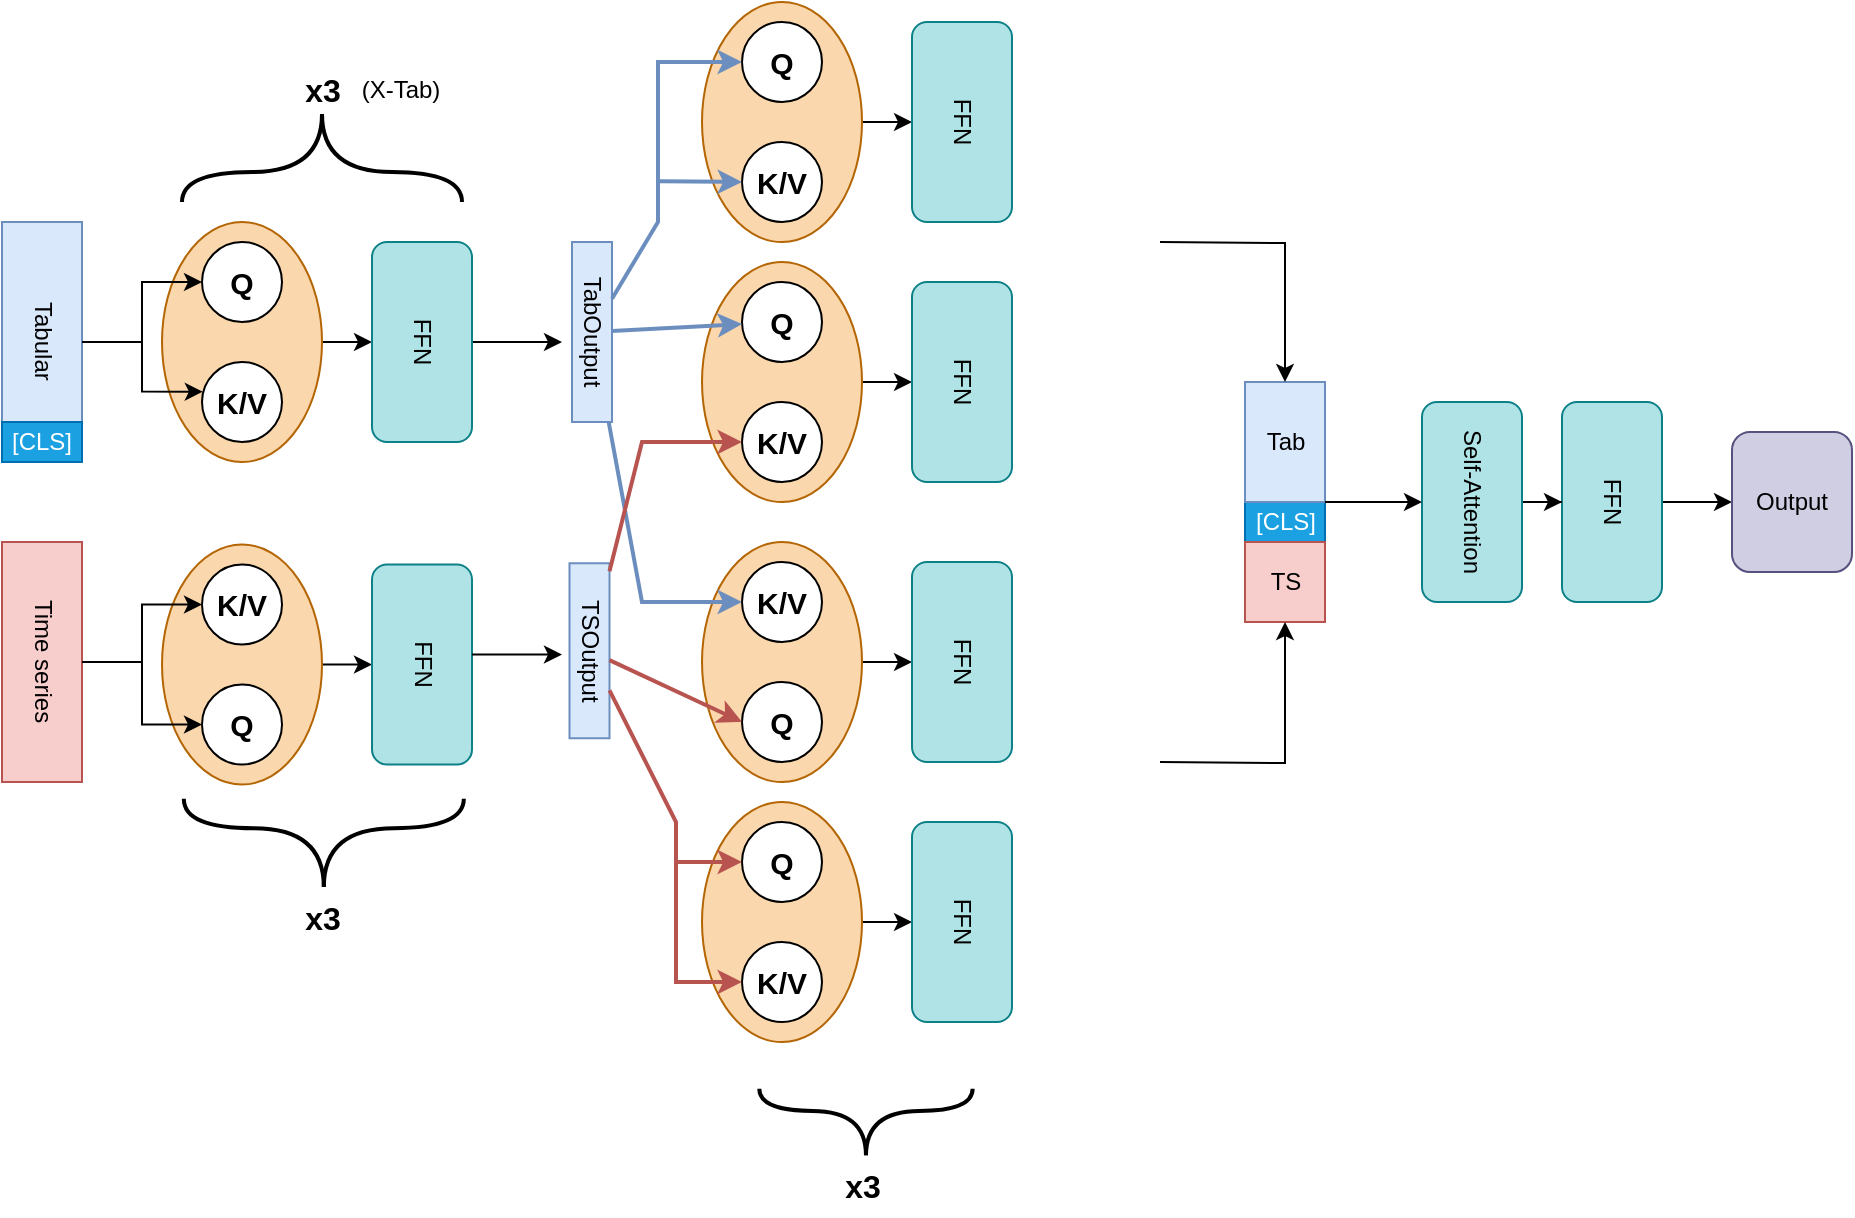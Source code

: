 <mxfile version="24.2.5" type="github">
  <diagram name="Page-1" id="utmKdlZoEl02XPiKk-Q9">
    <mxGraphModel dx="1195" dy="641" grid="1" gridSize="10" guides="1" tooltips="1" connect="1" arrows="1" fold="1" page="1" pageScale="1" pageWidth="827" pageHeight="1169" math="0" shadow="0">
      <root>
        <mxCell id="0" />
        <mxCell id="1" parent="0" />
        <mxCell id="ppl8XJywZ17yAcSLAr6y-1" value="Time series" style="rounded=0;whiteSpace=wrap;html=1;direction=south;textDirection=vertical-rl;fillColor=#f8cecc;strokeColor=#b85450;" vertex="1" parent="1">
          <mxGeometry x="40" y="320" width="40" height="120" as="geometry" />
        </mxCell>
        <mxCell id="ppl8XJywZ17yAcSLAr6y-2" value="Tabular" style="rounded=0;whiteSpace=wrap;html=1;direction=south;textDirection=vertical-lr;fillColor=#dae8fc;strokeColor=#6c8ebf;" vertex="1" parent="1">
          <mxGeometry x="40" y="160" width="40" height="120" as="geometry" />
        </mxCell>
        <mxCell id="ppl8XJywZ17yAcSLAr6y-3" style="edgeStyle=orthogonalEdgeStyle;rounded=0;orthogonalLoop=1;jettySize=auto;html=1;" edge="1" parent="1" source="ppl8XJywZ17yAcSLAr6y-4" target="ppl8XJywZ17yAcSLAr6y-28">
          <mxGeometry relative="1" as="geometry" />
        </mxCell>
        <mxCell id="ppl8XJywZ17yAcSLAr6y-4" value="" style="ellipse;whiteSpace=wrap;html=1;rotation=90;fillColor=#fad7ac;strokeColor=#b46504;" vertex="1" parent="1">
          <mxGeometry x="100" y="180" width="120" height="80" as="geometry" />
        </mxCell>
        <mxCell id="ppl8XJywZ17yAcSLAr6y-5" value="&lt;font size=&quot;1&quot;&gt;&lt;b style=&quot;font-size: 15px;&quot;&gt;Q&lt;/b&gt;&lt;/font&gt;" style="ellipse;whiteSpace=wrap;html=1;aspect=fixed;" vertex="1" parent="1">
          <mxGeometry x="140" y="170" width="40" height="40" as="geometry" />
        </mxCell>
        <mxCell id="ppl8XJywZ17yAcSLAr6y-6" value="&lt;font size=&quot;1&quot;&gt;&lt;b style=&quot;font-size: 15px;&quot;&gt;K/V&lt;/b&gt;&lt;/font&gt;" style="ellipse;whiteSpace=wrap;html=1;aspect=fixed;" vertex="1" parent="1">
          <mxGeometry x="140" y="230" width="40" height="40" as="geometry" />
        </mxCell>
        <mxCell id="ppl8XJywZ17yAcSLAr6y-11" style="edgeStyle=orthogonalEdgeStyle;rounded=0;orthogonalLoop=1;jettySize=auto;html=1;entryX=0.5;entryY=1;entryDx=0;entryDy=0;" edge="1" parent="1" source="ppl8XJywZ17yAcSLAr6y-12" target="ppl8XJywZ17yAcSLAr6y-32">
          <mxGeometry relative="1" as="geometry">
            <mxPoint x="220" y="381.25" as="targetPoint" />
            <Array as="points" />
          </mxGeometry>
        </mxCell>
        <mxCell id="ppl8XJywZ17yAcSLAr6y-12" value="" style="ellipse;whiteSpace=wrap;html=1;rotation=90;fillColor=#fad7ac;strokeColor=#b46504;" vertex="1" parent="1">
          <mxGeometry x="100" y="341.25" width="120" height="80" as="geometry" />
        </mxCell>
        <mxCell id="ppl8XJywZ17yAcSLAr6y-13" value="&lt;font size=&quot;1&quot;&gt;&lt;b style=&quot;font-size: 15px;&quot;&gt;K/V&lt;/b&gt;&lt;/font&gt;" style="ellipse;whiteSpace=wrap;html=1;aspect=fixed;" vertex="1" parent="1">
          <mxGeometry x="140" y="331.25" width="40" height="40" as="geometry" />
        </mxCell>
        <mxCell id="ppl8XJywZ17yAcSLAr6y-14" value="&lt;font size=&quot;1&quot;&gt;&lt;b style=&quot;font-size: 15px;&quot;&gt;Q&lt;/b&gt;&lt;/font&gt;" style="ellipse;whiteSpace=wrap;html=1;aspect=fixed;" vertex="1" parent="1">
          <mxGeometry x="140" y="391.25" width="40" height="40" as="geometry" />
        </mxCell>
        <mxCell id="ppl8XJywZ17yAcSLAr6y-27" style="edgeStyle=orthogonalEdgeStyle;rounded=0;orthogonalLoop=1;jettySize=auto;html=1;" edge="1" parent="1" source="ppl8XJywZ17yAcSLAr6y-28">
          <mxGeometry relative="1" as="geometry">
            <mxPoint x="320" y="220" as="targetPoint" />
          </mxGeometry>
        </mxCell>
        <mxCell id="ppl8XJywZ17yAcSLAr6y-28" value="FFN" style="rounded=1;whiteSpace=wrap;html=1;rotation=90;fillColor=#b0e3e6;strokeColor=#0e8088;" vertex="1" parent="1">
          <mxGeometry x="200" y="195" width="100" height="50" as="geometry" />
        </mxCell>
        <mxCell id="ppl8XJywZ17yAcSLAr6y-32" value="FFN" style="rounded=1;whiteSpace=wrap;html=1;rotation=90;fillColor=#b0e3e6;strokeColor=#0e8088;" vertex="1" parent="1">
          <mxGeometry x="200" y="356.25" width="100" height="50" as="geometry" />
        </mxCell>
        <mxCell id="ppl8XJywZ17yAcSLAr6y-34" value="[CLS]" style="rounded=0;whiteSpace=wrap;html=1;fillColor=#1ba1e2;fontColor=#ffffff;strokeColor=#006EAF;" vertex="1" parent="1">
          <mxGeometry x="40" y="260" width="40" height="20" as="geometry" />
        </mxCell>
        <mxCell id="ppl8XJywZ17yAcSLAr6y-36" value="TabOutput" style="rounded=0;whiteSpace=wrap;html=1;rotation=90;fillColor=#dae8fc;strokeColor=#6c8ebf;" vertex="1" parent="1">
          <mxGeometry x="290" y="205" width="90" height="20" as="geometry" />
        </mxCell>
        <mxCell id="ppl8XJywZ17yAcSLAr6y-39" style="edgeStyle=orthogonalEdgeStyle;rounded=0;orthogonalLoop=1;jettySize=auto;html=1;" edge="1" parent="1">
          <mxGeometry relative="1" as="geometry">
            <mxPoint x="320" y="376.25" as="targetPoint" />
            <mxPoint x="275" y="376.25" as="sourcePoint" />
          </mxGeometry>
        </mxCell>
        <mxCell id="ppl8XJywZ17yAcSLAr6y-42" value="TSOutput" style="rounded=0;whiteSpace=wrap;html=1;rotation=90;fillColor=#dae8fc;strokeColor=#6c8ebf;" vertex="1" parent="1">
          <mxGeometry x="290" y="364.38" width="87.5" height="20" as="geometry" />
        </mxCell>
        <mxCell id="ppl8XJywZ17yAcSLAr6y-45" value="" style="rounded=0;whiteSpace=wrap;html=1;rotation=90;" vertex="1" parent="1">
          <mxGeometry x="619" y="282.5" width="120" height="35" as="geometry" />
        </mxCell>
        <mxCell id="ppl8XJywZ17yAcSLAr6y-46" value="[CLS]" style="rounded=0;whiteSpace=wrap;html=1;fillColor=#1ba1e2;fontColor=#ffffff;strokeColor=#006EAF;" vertex="1" parent="1">
          <mxGeometry x="661.5" y="300" width="40" height="20" as="geometry" />
        </mxCell>
        <mxCell id="ppl8XJywZ17yAcSLAr6y-47" value="Tab" style="rounded=0;whiteSpace=wrap;html=1;fillColor=#dae8fc;strokeColor=#6c8ebf;" vertex="1" parent="1">
          <mxGeometry x="661.5" y="240" width="40" height="60" as="geometry" />
        </mxCell>
        <mxCell id="ppl8XJywZ17yAcSLAr6y-48" value="TS" style="rounded=0;whiteSpace=wrap;html=1;fillColor=#f8cecc;strokeColor=#b85450;" vertex="1" parent="1">
          <mxGeometry x="661.5" y="320" width="40" height="40" as="geometry" />
        </mxCell>
        <mxCell id="ppl8XJywZ17yAcSLAr6y-49" value="" style="endArrow=classic;html=1;rounded=0;edgeStyle=orthogonalEdgeStyle;entryX=0.5;entryY=0;entryDx=0;entryDy=0;" edge="1" parent="1" target="ppl8XJywZ17yAcSLAr6y-47">
          <mxGeometry width="50" height="50" relative="1" as="geometry">
            <mxPoint x="619" y="170" as="sourcePoint" />
            <mxPoint x="675" y="170" as="targetPoint" />
          </mxGeometry>
        </mxCell>
        <mxCell id="ppl8XJywZ17yAcSLAr6y-50" value="" style="endArrow=classic;html=1;rounded=0;edgeStyle=orthogonalEdgeStyle;entryX=0.5;entryY=1;entryDx=0;entryDy=0;" edge="1" parent="1" target="ppl8XJywZ17yAcSLAr6y-48">
          <mxGeometry width="50" height="50" relative="1" as="geometry">
            <mxPoint x="619" y="430" as="sourcePoint" />
            <mxPoint x="682" y="500" as="targetPoint" />
          </mxGeometry>
        </mxCell>
        <mxCell id="ppl8XJywZ17yAcSLAr6y-51" style="edgeStyle=orthogonalEdgeStyle;rounded=0;orthogonalLoop=1;jettySize=auto;html=1;entryX=0;entryY=0.5;entryDx=0;entryDy=0;" edge="1" parent="1" source="ppl8XJywZ17yAcSLAr6y-52" target="ppl8XJywZ17yAcSLAr6y-56">
          <mxGeometry relative="1" as="geometry" />
        </mxCell>
        <mxCell id="ppl8XJywZ17yAcSLAr6y-52" value="FFN" style="rounded=1;whiteSpace=wrap;html=1;rotation=90;fillColor=#b0e3e6;strokeColor=#0e8088;" vertex="1" parent="1">
          <mxGeometry x="795" y="275" width="100" height="50" as="geometry" />
        </mxCell>
        <mxCell id="ppl8XJywZ17yAcSLAr6y-53" style="edgeStyle=orthogonalEdgeStyle;rounded=0;orthogonalLoop=1;jettySize=auto;html=1;" edge="1" parent="1" source="ppl8XJywZ17yAcSLAr6y-54" target="ppl8XJywZ17yAcSLAr6y-52">
          <mxGeometry relative="1" as="geometry" />
        </mxCell>
        <mxCell id="ppl8XJywZ17yAcSLAr6y-54" value="Self-Attention" style="rounded=1;whiteSpace=wrap;html=1;rotation=90;fillColor=#b0e3e6;strokeColor=#0e8088;" vertex="1" parent="1">
          <mxGeometry x="725" y="275" width="100" height="50" as="geometry" />
        </mxCell>
        <mxCell id="ppl8XJywZ17yAcSLAr6y-55" value="" style="endArrow=classic;html=1;rounded=0;entryX=0.5;entryY=1;entryDx=0;entryDy=0;" edge="1" parent="1" target="ppl8XJywZ17yAcSLAr6y-54">
          <mxGeometry width="50" height="50" relative="1" as="geometry">
            <mxPoint x="701.5" y="300" as="sourcePoint" />
            <mxPoint x="751.5" y="250" as="targetPoint" />
          </mxGeometry>
        </mxCell>
        <mxCell id="ppl8XJywZ17yAcSLAr6y-56" value="Output" style="rounded=1;whiteSpace=wrap;html=1;fillColor=#d0cee2;strokeColor=#56517e;" vertex="1" parent="1">
          <mxGeometry x="905" y="265" width="60" height="70" as="geometry" />
        </mxCell>
        <mxCell id="ppl8XJywZ17yAcSLAr6y-57" value="" style="group;rotation=-90;" vertex="1" connectable="0" parent="1">
          <mxGeometry x="184" y="391.25" width="52.5" height="131.75" as="geometry" />
        </mxCell>
        <mxCell id="ppl8XJywZ17yAcSLAr6y-31" style="edgeStyle=orthogonalEdgeStyle;rounded=0;orthogonalLoop=1;jettySize=auto;html=1;exitX=1;exitY=0.5;exitDx=0;exitDy=0;" edge="1" parent="ppl8XJywZ17yAcSLAr6y-57">
          <mxGeometry relative="1" as="geometry">
            <mxPoint x="66.231" y="19.135" as="targetPoint" />
            <mxPoint x="66" y="18.75" as="sourcePoint" />
          </mxGeometry>
        </mxCell>
        <mxCell id="ppl8XJywZ17yAcSLAr6y-58" value="" style="endArrow=none;html=1;rounded=0;fontStyle=1;edgeStyle=orthogonalEdgeStyle;curved=1;strokeWidth=2;" edge="1" parent="ppl8XJywZ17yAcSLAr6y-57">
          <mxGeometry width="50" height="50" relative="1" as="geometry">
            <mxPoint x="16.917" y="101.244" as="sourcePoint" />
            <mxPoint x="-53.083" y="57.181" as="targetPoint" />
            <Array as="points">
              <mxPoint x="16.917" y="71.869" />
              <mxPoint x="-53.083" y="71.869" />
            </Array>
          </mxGeometry>
        </mxCell>
        <mxCell id="ppl8XJywZ17yAcSLAr6y-59" value="" style="endArrow=none;html=1;rounded=0;edgeStyle=orthogonalEdgeStyle;curved=1;strokeWidth=2;" edge="1" parent="ppl8XJywZ17yAcSLAr6y-57">
          <mxGeometry width="50" height="50" relative="1" as="geometry">
            <mxPoint x="16.917" y="101.244" as="sourcePoint" />
            <mxPoint x="86.917" y="57.181" as="targetPoint" />
            <Array as="points">
              <mxPoint x="16.917" y="71.869" />
              <mxPoint x="86.917" y="71.869" />
            </Array>
          </mxGeometry>
        </mxCell>
        <mxCell id="ppl8XJywZ17yAcSLAr6y-63" value="&lt;b style=&quot;font-size: 16px;&quot;&gt;x3&lt;/b&gt;" style="text;html=1;align=center;verticalAlign=middle;resizable=0;points=[];autosize=1;strokeColor=none;fillColor=none;" vertex="1" parent="ppl8XJywZ17yAcSLAr6y-57">
          <mxGeometry x="-4" y="101.75" width="40" height="30" as="geometry" />
        </mxCell>
        <mxCell id="ppl8XJywZ17yAcSLAr6y-60" value="" style="group;rotation=-90;" vertex="1" connectable="0" parent="1">
          <mxGeometry x="453" y="550" width="40" height="88.75" as="geometry" />
        </mxCell>
        <mxCell id="ppl8XJywZ17yAcSLAr6y-61" value="" style="endArrow=none;html=1;rounded=0;fontStyle=1;edgeStyle=orthogonalEdgeStyle;curved=1;strokeWidth=2;" edge="1" parent="ppl8XJywZ17yAcSLAr6y-60">
          <mxGeometry width="50" height="50" relative="1" as="geometry">
            <mxPoint x="18.984" y="76.66" as="sourcePoint" />
            <mxPoint x="-34.349" y="43.379" as="targetPoint" />
            <Array as="points">
              <mxPoint x="18.984" y="54.473" />
              <mxPoint x="-34.349" y="54.473" />
            </Array>
          </mxGeometry>
        </mxCell>
        <mxCell id="ppl8XJywZ17yAcSLAr6y-62" value="" style="endArrow=none;html=1;rounded=0;edgeStyle=orthogonalEdgeStyle;curved=1;strokeWidth=2;" edge="1" parent="ppl8XJywZ17yAcSLAr6y-60">
          <mxGeometry width="50" height="50" relative="1" as="geometry">
            <mxPoint x="18.984" y="76.66" as="sourcePoint" />
            <mxPoint x="72.317" y="43.379" as="targetPoint" />
            <Array as="points">
              <mxPoint x="18.984" y="54.473" />
              <mxPoint x="72.317" y="54.473" />
            </Array>
          </mxGeometry>
        </mxCell>
        <mxCell id="ppl8XJywZ17yAcSLAr6y-64" value="&lt;b style=&quot;font-size: 16px;&quot;&gt;x3&lt;/b&gt;" style="text;html=1;align=center;verticalAlign=middle;resizable=0;points=[];autosize=1;strokeColor=none;fillColor=none;" vertex="1" parent="1">
          <mxGeometry x="450" y="627" width="40" height="30" as="geometry" />
        </mxCell>
        <mxCell id="ppl8XJywZ17yAcSLAr6y-67" value="" style="group;rotation=-90;" vertex="1" connectable="0" parent="1">
          <mxGeometry x="170" y="90" width="52.5" height="117.5" as="geometry" />
        </mxCell>
        <mxCell id="ppl8XJywZ17yAcSLAr6y-68" value="" style="endArrow=none;html=1;rounded=0;fontStyle=1;edgeStyle=orthogonalEdgeStyle;curved=1;strokeWidth=2;" edge="1" parent="ppl8XJywZ17yAcSLAr6y-67">
          <mxGeometry width="50" height="50" relative="1" as="geometry">
            <mxPoint x="30" y="16" as="sourcePoint" />
            <mxPoint x="100" y="60" as="targetPoint" />
            <Array as="points">
              <mxPoint x="30" y="45" />
              <mxPoint x="100" y="45" />
            </Array>
          </mxGeometry>
        </mxCell>
        <mxCell id="ppl8XJywZ17yAcSLAr6y-69" value="" style="endArrow=none;html=1;rounded=0;edgeStyle=orthogonalEdgeStyle;curved=1;strokeWidth=2;" edge="1" parent="ppl8XJywZ17yAcSLAr6y-67">
          <mxGeometry width="50" height="50" relative="1" as="geometry">
            <mxPoint x="30" y="16" as="sourcePoint" />
            <mxPoint x="-40" y="60" as="targetPoint" />
            <Array as="points">
              <mxPoint x="30" y="45" />
              <mxPoint x="-40" y="45" />
            </Array>
          </mxGeometry>
        </mxCell>
        <mxCell id="ppl8XJywZ17yAcSLAr6y-70" value="&lt;b style=&quot;font-size: 16px;&quot;&gt;x3&lt;/b&gt;" style="text;html=1;align=center;verticalAlign=middle;resizable=0;points=[];autosize=1;strokeColor=none;fillColor=none;" vertex="1" parent="1">
          <mxGeometry x="180.25" y="79" width="40" height="30" as="geometry" />
        </mxCell>
        <mxCell id="ppl8XJywZ17yAcSLAr6y-71" value="(X-Tab)" style="text;html=1;align=center;verticalAlign=middle;resizable=0;points=[];autosize=1;strokeColor=none;fillColor=none;" vertex="1" parent="1">
          <mxGeometry x="209" y="79" width="60" height="30" as="geometry" />
        </mxCell>
        <mxCell id="ppl8XJywZ17yAcSLAr6y-72" style="edgeStyle=orthogonalEdgeStyle;rounded=0;orthogonalLoop=1;jettySize=auto;html=1;" edge="1" parent="1" source="ppl8XJywZ17yAcSLAr6y-73" target="ppl8XJywZ17yAcSLAr6y-90">
          <mxGeometry relative="1" as="geometry" />
        </mxCell>
        <mxCell id="ppl8XJywZ17yAcSLAr6y-73" value="" style="ellipse;whiteSpace=wrap;html=1;rotation=90;fillColor=#fad7ac;strokeColor=#b46504;" vertex="1" parent="1">
          <mxGeometry x="370" y="70" width="120" height="80" as="geometry" />
        </mxCell>
        <mxCell id="ppl8XJywZ17yAcSLAr6y-74" value="&lt;font size=&quot;1&quot;&gt;&lt;b style=&quot;font-size: 15px;&quot;&gt;Q&lt;/b&gt;&lt;/font&gt;" style="ellipse;whiteSpace=wrap;html=1;aspect=fixed;" vertex="1" parent="1">
          <mxGeometry x="410" y="60" width="40" height="40" as="geometry" />
        </mxCell>
        <mxCell id="ppl8XJywZ17yAcSLAr6y-75" value="&lt;font size=&quot;1&quot;&gt;&lt;b style=&quot;font-size: 15px;&quot;&gt;K/V&lt;/b&gt;&lt;/font&gt;" style="ellipse;whiteSpace=wrap;html=1;aspect=fixed;" vertex="1" parent="1">
          <mxGeometry x="410" y="120" width="40" height="40" as="geometry" />
        </mxCell>
        <mxCell id="ppl8XJywZ17yAcSLAr6y-76" style="edgeStyle=orthogonalEdgeStyle;rounded=0;orthogonalLoop=1;jettySize=auto;html=1;entryX=0.5;entryY=1;entryDx=0;entryDy=0;" edge="1" parent="1" source="ppl8XJywZ17yAcSLAr6y-77" target="ppl8XJywZ17yAcSLAr6y-91">
          <mxGeometry relative="1" as="geometry" />
        </mxCell>
        <mxCell id="ppl8XJywZ17yAcSLAr6y-77" value="" style="ellipse;whiteSpace=wrap;html=1;rotation=90;fillColor=#fad7ac;strokeColor=#b46504;" vertex="1" parent="1">
          <mxGeometry x="370" y="200" width="120" height="80" as="geometry" />
        </mxCell>
        <mxCell id="ppl8XJywZ17yAcSLAr6y-78" value="&lt;font size=&quot;1&quot;&gt;&lt;b style=&quot;font-size: 15px;&quot;&gt;Q&lt;/b&gt;&lt;/font&gt;" style="ellipse;whiteSpace=wrap;html=1;aspect=fixed;" vertex="1" parent="1">
          <mxGeometry x="410" y="190" width="40" height="40" as="geometry" />
        </mxCell>
        <mxCell id="ppl8XJywZ17yAcSLAr6y-79" value="&lt;font size=&quot;1&quot;&gt;&lt;b style=&quot;font-size: 15px;&quot;&gt;K/V&lt;/b&gt;&lt;/font&gt;" style="ellipse;whiteSpace=wrap;html=1;aspect=fixed;" vertex="1" parent="1">
          <mxGeometry x="410" y="250" width="40" height="40" as="geometry" />
        </mxCell>
        <mxCell id="ppl8XJywZ17yAcSLAr6y-80" style="edgeStyle=orthogonalEdgeStyle;rounded=0;orthogonalLoop=1;jettySize=auto;html=1;entryX=0.5;entryY=1;entryDx=0;entryDy=0;" edge="1" parent="1" source="ppl8XJywZ17yAcSLAr6y-81" target="ppl8XJywZ17yAcSLAr6y-93">
          <mxGeometry relative="1" as="geometry">
            <mxPoint x="490" y="380" as="targetPoint" />
            <Array as="points" />
          </mxGeometry>
        </mxCell>
        <mxCell id="ppl8XJywZ17yAcSLAr6y-81" value="" style="ellipse;whiteSpace=wrap;html=1;rotation=90;fillColor=#fad7ac;strokeColor=#b46504;" vertex="1" parent="1">
          <mxGeometry x="370" y="340" width="120" height="80" as="geometry" />
        </mxCell>
        <mxCell id="ppl8XJywZ17yAcSLAr6y-82" value="&lt;font size=&quot;1&quot;&gt;&lt;b style=&quot;font-size: 15px;&quot;&gt;K/V&lt;/b&gt;&lt;/font&gt;" style="ellipse;whiteSpace=wrap;html=1;aspect=fixed;" vertex="1" parent="1">
          <mxGeometry x="410" y="330" width="40" height="40" as="geometry" />
        </mxCell>
        <mxCell id="ppl8XJywZ17yAcSLAr6y-83" value="&lt;font size=&quot;1&quot;&gt;&lt;b style=&quot;font-size: 15px;&quot;&gt;Q&lt;/b&gt;&lt;/font&gt;" style="ellipse;whiteSpace=wrap;html=1;aspect=fixed;" vertex="1" parent="1">
          <mxGeometry x="410" y="390" width="40" height="40" as="geometry" />
        </mxCell>
        <mxCell id="ppl8XJywZ17yAcSLAr6y-84" style="edgeStyle=orthogonalEdgeStyle;rounded=0;orthogonalLoop=1;jettySize=auto;html=1;entryX=0.5;entryY=1;entryDx=0;entryDy=0;" edge="1" parent="1" source="ppl8XJywZ17yAcSLAr6y-85" target="ppl8XJywZ17yAcSLAr6y-94">
          <mxGeometry relative="1" as="geometry" />
        </mxCell>
        <mxCell id="ppl8XJywZ17yAcSLAr6y-85" value="" style="ellipse;whiteSpace=wrap;html=1;rotation=90;fillColor=#fad7ac;strokeColor=#b46504;" vertex="1" parent="1">
          <mxGeometry x="370" y="470" width="120" height="80" as="geometry" />
        </mxCell>
        <mxCell id="ppl8XJywZ17yAcSLAr6y-86" value="&lt;font size=&quot;1&quot;&gt;&lt;b style=&quot;font-size: 15px;&quot;&gt;Q&lt;/b&gt;&lt;/font&gt;" style="ellipse;whiteSpace=wrap;html=1;aspect=fixed;" vertex="1" parent="1">
          <mxGeometry x="410" y="460" width="40" height="40" as="geometry" />
        </mxCell>
        <mxCell id="ppl8XJywZ17yAcSLAr6y-87" value="&lt;font size=&quot;1&quot;&gt;&lt;b style=&quot;font-size: 15px;&quot;&gt;K/V&lt;/b&gt;&lt;/font&gt;" style="ellipse;whiteSpace=wrap;html=1;aspect=fixed;" vertex="1" parent="1">
          <mxGeometry x="410" y="520" width="40" height="40" as="geometry" />
        </mxCell>
        <mxCell id="ppl8XJywZ17yAcSLAr6y-90" value="FFN" style="rounded=1;whiteSpace=wrap;html=1;rotation=90;fillColor=#b0e3e6;strokeColor=#0e8088;" vertex="1" parent="1">
          <mxGeometry x="470" y="85" width="100" height="50" as="geometry" />
        </mxCell>
        <mxCell id="ppl8XJywZ17yAcSLAr6y-91" value="FFN" style="rounded=1;whiteSpace=wrap;html=1;rotation=90;fillColor=#b0e3e6;strokeColor=#0e8088;" vertex="1" parent="1">
          <mxGeometry x="470" y="215" width="100" height="50" as="geometry" />
        </mxCell>
        <mxCell id="ppl8XJywZ17yAcSLAr6y-92" style="edgeStyle=orthogonalEdgeStyle;rounded=0;orthogonalLoop=1;jettySize=auto;html=1;exitX=1;exitY=0.5;exitDx=0;exitDy=0;" edge="1" parent="1" source="ppl8XJywZ17yAcSLAr6y-93">
          <mxGeometry relative="1" as="geometry">
            <mxPoint x="520.231" y="430.385" as="targetPoint" />
          </mxGeometry>
        </mxCell>
        <mxCell id="ppl8XJywZ17yAcSLAr6y-93" value="FFN" style="rounded=1;whiteSpace=wrap;html=1;rotation=90;fillColor=#b0e3e6;strokeColor=#0e8088;" vertex="1" parent="1">
          <mxGeometry x="470" y="355" width="100" height="50" as="geometry" />
        </mxCell>
        <mxCell id="ppl8XJywZ17yAcSLAr6y-94" value="FFN" style="rounded=1;whiteSpace=wrap;html=1;rotation=90;fillColor=#b0e3e6;strokeColor=#0e8088;" vertex="1" parent="1">
          <mxGeometry x="470" y="485" width="100" height="50" as="geometry" />
        </mxCell>
        <mxCell id="ppl8XJywZ17yAcSLAr6y-95" style="edgeStyle=orthogonalEdgeStyle;rounded=0;orthogonalLoop=1;jettySize=auto;html=1;entryX=0;entryY=0.5;entryDx=0;entryDy=0;" edge="1" parent="1" source="ppl8XJywZ17yAcSLAr6y-1" target="ppl8XJywZ17yAcSLAr6y-13">
          <mxGeometry relative="1" as="geometry">
            <mxPoint x="110" y="380.0" as="targetPoint" />
          </mxGeometry>
        </mxCell>
        <mxCell id="ppl8XJywZ17yAcSLAr6y-96" value="" style="endArrow=classic;html=1;rounded=0;entryX=0;entryY=0.5;entryDx=0;entryDy=0;edgeStyle=orthogonalEdgeStyle;" edge="1" parent="1" target="ppl8XJywZ17yAcSLAr6y-14">
          <mxGeometry width="50" height="50" relative="1" as="geometry">
            <mxPoint x="110" y="380" as="sourcePoint" />
            <mxPoint x="110" y="420" as="targetPoint" />
            <Array as="points">
              <mxPoint x="110" y="411" />
            </Array>
          </mxGeometry>
        </mxCell>
        <mxCell id="ppl8XJywZ17yAcSLAr6y-100" style="edgeStyle=orthogonalEdgeStyle;rounded=0;orthogonalLoop=1;jettySize=auto;html=1;" edge="1" parent="1" source="ppl8XJywZ17yAcSLAr6y-2" target="ppl8XJywZ17yAcSLAr6y-5">
          <mxGeometry relative="1" as="geometry" />
        </mxCell>
        <mxCell id="ppl8XJywZ17yAcSLAr6y-101" value="" style="endArrow=classic;html=1;rounded=0;entryX=0.01;entryY=0.371;entryDx=0;entryDy=0;entryPerimeter=0;edgeStyle=orthogonalEdgeStyle;" edge="1" parent="1" target="ppl8XJywZ17yAcSLAr6y-6">
          <mxGeometry width="50" height="50" relative="1" as="geometry">
            <mxPoint x="110" y="220" as="sourcePoint" />
            <mxPoint x="160" y="170" as="targetPoint" />
            <Array as="points">
              <mxPoint x="110" y="245" />
            </Array>
          </mxGeometry>
        </mxCell>
        <mxCell id="ppl8XJywZ17yAcSLAr6y-102" style="edgeStyle=orthogonalEdgeStyle;rounded=0;orthogonalLoop=1;jettySize=auto;html=1;entryX=0;entryY=0.5;entryDx=0;entryDy=0;fillColor=#dae8fc;strokeColor=#6c8ebf;strokeWidth=2;" edge="1" parent="1" source="ppl8XJywZ17yAcSLAr6y-36" target="ppl8XJywZ17yAcSLAr6y-74">
          <mxGeometry relative="1" as="geometry">
            <mxPoint x="330" y="100" as="targetPoint" />
            <Array as="points">
              <mxPoint x="368" y="160" />
              <mxPoint x="368" y="80" />
            </Array>
          </mxGeometry>
        </mxCell>
        <mxCell id="ppl8XJywZ17yAcSLAr6y-104" style="edgeStyle=orthogonalEdgeStyle;rounded=0;orthogonalLoop=1;jettySize=auto;html=1;entryX=0;entryY=0.5;entryDx=0;entryDy=0;fillColor=#f8cecc;strokeColor=#b85450;strokeWidth=2;" edge="1" parent="1" source="ppl8XJywZ17yAcSLAr6y-42" target="ppl8XJywZ17yAcSLAr6y-87">
          <mxGeometry relative="1" as="geometry">
            <Array as="points">
              <mxPoint x="377" y="460" />
              <mxPoint x="377" y="540" />
            </Array>
          </mxGeometry>
        </mxCell>
        <mxCell id="ppl8XJywZ17yAcSLAr6y-105" value="" style="endArrow=classic;html=1;rounded=0;fillColor=#f8cecc;strokeColor=#b85450;strokeWidth=2;" edge="1" parent="1" target="ppl8XJywZ17yAcSLAr6y-86">
          <mxGeometry width="50" height="50" relative="1" as="geometry">
            <mxPoint x="377" y="480" as="sourcePoint" />
            <mxPoint x="427" y="440" as="targetPoint" />
          </mxGeometry>
        </mxCell>
        <mxCell id="ppl8XJywZ17yAcSLAr6y-106" value="" style="endArrow=classic;html=1;rounded=0;fillColor=#dae8fc;strokeColor=#6c8ebf;strokeWidth=2;" edge="1" parent="1" target="ppl8XJywZ17yAcSLAr6y-75">
          <mxGeometry width="50" height="50" relative="1" as="geometry">
            <mxPoint x="369" y="139.58" as="sourcePoint" />
            <mxPoint x="402" y="139.58" as="targetPoint" />
          </mxGeometry>
        </mxCell>
        <mxCell id="ppl8XJywZ17yAcSLAr6y-107" style="rounded=0;orthogonalLoop=1;jettySize=auto;html=1;entryX=0;entryY=0.5;entryDx=0;entryDy=0;fillColor=#f8cecc;strokeColor=#b85450;strokeWidth=2;" edge="1" parent="1" source="ppl8XJywZ17yAcSLAr6y-42" target="ppl8XJywZ17yAcSLAr6y-83">
          <mxGeometry relative="1" as="geometry" />
        </mxCell>
        <mxCell id="ppl8XJywZ17yAcSLAr6y-108" style="rounded=0;orthogonalLoop=1;jettySize=auto;html=1;fillColor=#dae8fc;strokeColor=#6c8ebf;strokeWidth=2;" edge="1" parent="1" source="ppl8XJywZ17yAcSLAr6y-36" target="ppl8XJywZ17yAcSLAr6y-78">
          <mxGeometry relative="1" as="geometry" />
        </mxCell>
        <mxCell id="ppl8XJywZ17yAcSLAr6y-110" style="edgeStyle=orthogonalEdgeStyle;rounded=0;orthogonalLoop=1;jettySize=auto;html=1;entryX=0;entryY=0.5;entryDx=0;entryDy=0;fillColor=#dae8fc;strokeColor=#6c8ebf;strokeWidth=2;" edge="1" parent="1" source="ppl8XJywZ17yAcSLAr6y-36" target="ppl8XJywZ17yAcSLAr6y-82">
          <mxGeometry relative="1" as="geometry">
            <Array as="points">
              <mxPoint x="360" y="350" />
            </Array>
          </mxGeometry>
        </mxCell>
        <mxCell id="ppl8XJywZ17yAcSLAr6y-109" style="edgeStyle=orthogonalEdgeStyle;rounded=0;orthogonalLoop=1;jettySize=auto;html=1;entryX=0;entryY=0.5;entryDx=0;entryDy=0;fillColor=#f8cecc;strokeColor=#b85450;strokeWidth=2;" edge="1" parent="1" source="ppl8XJywZ17yAcSLAr6y-42" target="ppl8XJywZ17yAcSLAr6y-79">
          <mxGeometry relative="1" as="geometry">
            <Array as="points">
              <mxPoint x="360" y="270" />
            </Array>
          </mxGeometry>
        </mxCell>
      </root>
    </mxGraphModel>
  </diagram>
</mxfile>
